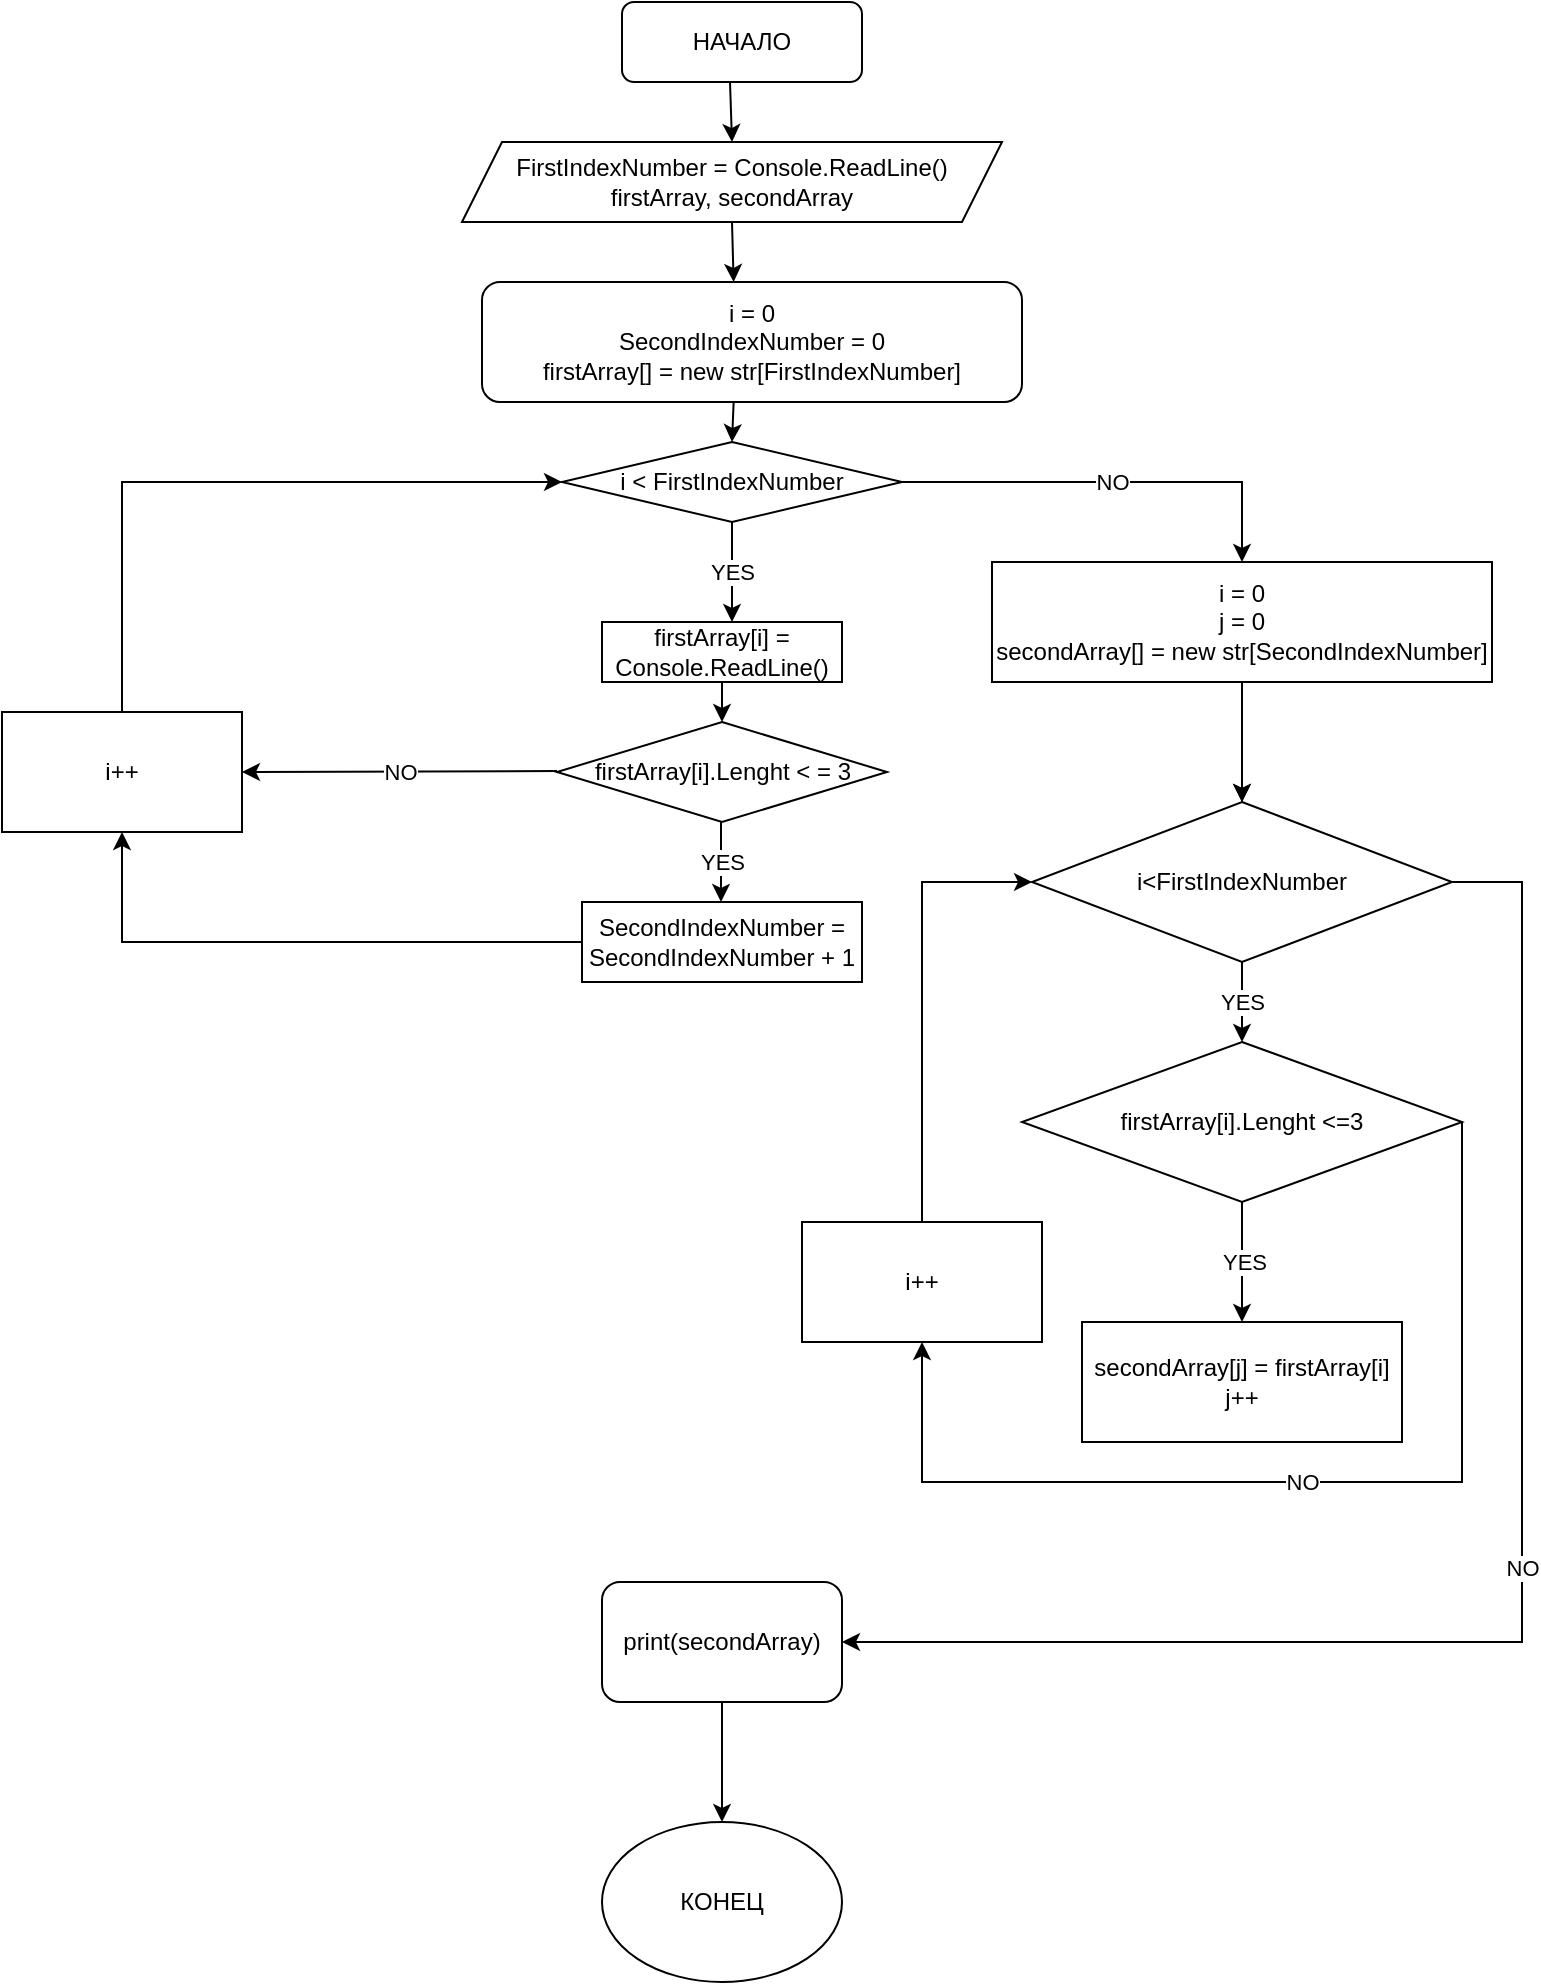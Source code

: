 <mxfile version="18.1.3" type="device"><diagram id="C5RBs43oDa-KdzZeNtuy" name="Page-1"><mxGraphModel dx="920" dy="865" grid="1" gridSize="10" guides="1" tooltips="1" connect="1" arrows="1" fold="1" page="1" pageScale="1" pageWidth="827" pageHeight="1169" math="0" shadow="0"><root><mxCell id="WIyWlLk6GJQsqaUBKTNV-0"/><mxCell id="WIyWlLk6GJQsqaUBKTNV-1" parent="WIyWlLk6GJQsqaUBKTNV-0"/><mxCell id="WIyWlLk6GJQsqaUBKTNV-3" value="НАЧАЛО" style="rounded=1;whiteSpace=wrap;html=1;fontSize=12;glass=0;strokeWidth=1;shadow=0;" parent="WIyWlLk6GJQsqaUBKTNV-1" vertex="1"><mxGeometry x="350" width="120" height="40" as="geometry"/></mxCell><mxCell id="q2N4tprXQQfWUQHCzVEU-0" value="FirstIndexNumber = Console.ReadLine()&lt;br&gt;firstArray, secondArray" style="shape=parallelogram;perimeter=parallelogramPerimeter;whiteSpace=wrap;html=1;fixedSize=1;" vertex="1" parent="WIyWlLk6GJQsqaUBKTNV-1"><mxGeometry x="270" y="70" width="270" height="40" as="geometry"/></mxCell><mxCell id="q2N4tprXQQfWUQHCzVEU-1" value="i = 0&lt;br&gt;SecondIndexNumber = 0&lt;br&gt;firstArray[] = new str[FirstIndexNumber]" style="rounded=1;whiteSpace=wrap;html=1;" vertex="1" parent="WIyWlLk6GJQsqaUBKTNV-1"><mxGeometry x="280" y="140" width="270" height="60" as="geometry"/></mxCell><mxCell id="q2N4tprXQQfWUQHCzVEU-2" value="КОНЕЦ" style="ellipse;whiteSpace=wrap;html=1;" vertex="1" parent="WIyWlLk6GJQsqaUBKTNV-1"><mxGeometry x="340" y="910" width="120" height="80" as="geometry"/></mxCell><mxCell id="q2N4tprXQQfWUQHCzVEU-3" value="" style="endArrow=classic;html=1;rounded=0;exitX=0.5;exitY=1;exitDx=0;exitDy=0;entryX=0.466;entryY=0;entryDx=0;entryDy=0;entryPerimeter=0;" edge="1" parent="WIyWlLk6GJQsqaUBKTNV-1" source="q2N4tprXQQfWUQHCzVEU-0" target="q2N4tprXQQfWUQHCzVEU-1"><mxGeometry width="50" height="50" relative="1" as="geometry"><mxPoint x="320" y="430" as="sourcePoint"/><mxPoint x="370" y="380" as="targetPoint"/></mxGeometry></mxCell><mxCell id="q2N4tprXQQfWUQHCzVEU-4" value="" style="endArrow=classic;html=1;rounded=0;exitX=0.45;exitY=1;exitDx=0;exitDy=0;exitPerimeter=0;entryX=0.5;entryY=0;entryDx=0;entryDy=0;" edge="1" parent="WIyWlLk6GJQsqaUBKTNV-1" source="WIyWlLk6GJQsqaUBKTNV-3" target="q2N4tprXQQfWUQHCzVEU-0"><mxGeometry width="50" height="50" relative="1" as="geometry"><mxPoint x="320" y="430" as="sourcePoint"/><mxPoint x="370" y="380" as="targetPoint"/></mxGeometry></mxCell><mxCell id="q2N4tprXQQfWUQHCzVEU-5" value="i &amp;lt; FirstIndexNumber" style="rhombus;whiteSpace=wrap;html=1;" vertex="1" parent="WIyWlLk6GJQsqaUBKTNV-1"><mxGeometry x="320" y="220" width="170" height="40" as="geometry"/></mxCell><mxCell id="q2N4tprXQQfWUQHCzVEU-6" value="" style="endArrow=classic;html=1;rounded=0;exitX=0.466;exitY=1;exitDx=0;exitDy=0;exitPerimeter=0;entryX=0.5;entryY=0;entryDx=0;entryDy=0;" edge="1" parent="WIyWlLk6GJQsqaUBKTNV-1" source="q2N4tprXQQfWUQHCzVEU-1" target="q2N4tprXQQfWUQHCzVEU-5"><mxGeometry width="50" height="50" relative="1" as="geometry"><mxPoint x="280" y="430" as="sourcePoint"/><mxPoint x="330" y="380" as="targetPoint"/></mxGeometry></mxCell><mxCell id="q2N4tprXQQfWUQHCzVEU-7" value="YES" style="endArrow=classic;html=1;rounded=0;exitX=0.5;exitY=1;exitDx=0;exitDy=0;" edge="1" parent="WIyWlLk6GJQsqaUBKTNV-1" source="q2N4tprXQQfWUQHCzVEU-5"><mxGeometry width="50" height="50" relative="1" as="geometry"><mxPoint x="280" y="430" as="sourcePoint"/><mxPoint x="405" y="310" as="targetPoint"/></mxGeometry></mxCell><mxCell id="q2N4tprXQQfWUQHCzVEU-11" value="firstArray[i] = Console.ReadLine()" style="rounded=0;whiteSpace=wrap;html=1;" vertex="1" parent="WIyWlLk6GJQsqaUBKTNV-1"><mxGeometry x="340" y="310" width="120" height="30" as="geometry"/></mxCell><mxCell id="q2N4tprXQQfWUQHCzVEU-12" value="firstArray[i].Lenght &amp;lt; = 3" style="rhombus;whiteSpace=wrap;html=1;" vertex="1" parent="WIyWlLk6GJQsqaUBKTNV-1"><mxGeometry x="317.5" y="360" width="165" height="50" as="geometry"/></mxCell><mxCell id="q2N4tprXQQfWUQHCzVEU-13" value="" style="endArrow=classic;html=1;rounded=0;exitX=0.5;exitY=1;exitDx=0;exitDy=0;entryX=0.5;entryY=0;entryDx=0;entryDy=0;" edge="1" parent="WIyWlLk6GJQsqaUBKTNV-1" source="q2N4tprXQQfWUQHCzVEU-11" target="q2N4tprXQQfWUQHCzVEU-12"><mxGeometry width="50" height="50" relative="1" as="geometry"><mxPoint x="280" y="450" as="sourcePoint"/><mxPoint x="330" y="400" as="targetPoint"/></mxGeometry></mxCell><mxCell id="q2N4tprXQQfWUQHCzVEU-14" value="YES" style="endArrow=classic;html=1;rounded=0;" edge="1" parent="WIyWlLk6GJQsqaUBKTNV-1"><mxGeometry width="50" height="50" relative="1" as="geometry"><mxPoint x="399.5" y="410" as="sourcePoint"/><mxPoint x="399.5" y="450" as="targetPoint"/><Array as="points"><mxPoint x="399.5" y="440"/></Array></mxGeometry></mxCell><mxCell id="q2N4tprXQQfWUQHCzVEU-15" value="NO" style="endArrow=classic;html=1;rounded=0;" edge="1" parent="WIyWlLk6GJQsqaUBKTNV-1"><mxGeometry width="50" height="50" relative="1" as="geometry"><mxPoint x="317.5" y="384.5" as="sourcePoint"/><mxPoint x="160" y="385" as="targetPoint"/><Array as="points"/></mxGeometry></mxCell><mxCell id="q2N4tprXQQfWUQHCzVEU-16" value="SecondIndexNumber = SecondIndexNumber + 1" style="rounded=0;whiteSpace=wrap;html=1;" vertex="1" parent="WIyWlLk6GJQsqaUBKTNV-1"><mxGeometry x="330" y="450" width="140" height="40" as="geometry"/></mxCell><mxCell id="q2N4tprXQQfWUQHCzVEU-18" value="i++" style="rounded=0;whiteSpace=wrap;html=1;" vertex="1" parent="WIyWlLk6GJQsqaUBKTNV-1"><mxGeometry x="40" y="355" width="120" height="60" as="geometry"/></mxCell><mxCell id="q2N4tprXQQfWUQHCzVEU-19" value="" style="endArrow=classic;html=1;rounded=0;exitX=0;exitY=0.5;exitDx=0;exitDy=0;entryX=0.5;entryY=1;entryDx=0;entryDy=0;" edge="1" parent="WIyWlLk6GJQsqaUBKTNV-1" source="q2N4tprXQQfWUQHCzVEU-16" target="q2N4tprXQQfWUQHCzVEU-18"><mxGeometry width="50" height="50" relative="1" as="geometry"><mxPoint x="370" y="420" as="sourcePoint"/><mxPoint x="40" y="470" as="targetPoint"/><Array as="points"><mxPoint x="100" y="470"/></Array></mxGeometry></mxCell><mxCell id="q2N4tprXQQfWUQHCzVEU-20" value="" style="endArrow=classic;html=1;rounded=0;exitX=0.5;exitY=0;exitDx=0;exitDy=0;entryX=0;entryY=0.5;entryDx=0;entryDy=0;" edge="1" parent="WIyWlLk6GJQsqaUBKTNV-1" source="q2N4tprXQQfWUQHCzVEU-18" target="q2N4tprXQQfWUQHCzVEU-5"><mxGeometry width="50" height="50" relative="1" as="geometry"><mxPoint x="370" y="420" as="sourcePoint"/><mxPoint x="100" y="200" as="targetPoint"/><Array as="points"><mxPoint x="100" y="240"/></Array></mxGeometry></mxCell><mxCell id="q2N4tprXQQfWUQHCzVEU-21" value="NO" style="endArrow=classic;html=1;rounded=0;exitX=1;exitY=0.5;exitDx=0;exitDy=0;entryX=0.5;entryY=0;entryDx=0;entryDy=0;" edge="1" parent="WIyWlLk6GJQsqaUBKTNV-1" source="q2N4tprXQQfWUQHCzVEU-5" target="q2N4tprXQQfWUQHCzVEU-22"><mxGeometry width="50" height="50" relative="1" as="geometry"><mxPoint x="570" y="290" as="sourcePoint"/><mxPoint x="640" y="280" as="targetPoint"/><Array as="points"><mxPoint x="660" y="240"/></Array></mxGeometry></mxCell><mxCell id="q2N4tprXQQfWUQHCzVEU-35" value="" style="edgeStyle=orthogonalEdgeStyle;rounded=0;orthogonalLoop=1;jettySize=auto;html=1;" edge="1" parent="WIyWlLk6GJQsqaUBKTNV-1" source="q2N4tprXQQfWUQHCzVEU-22" target="q2N4tprXQQfWUQHCzVEU-24"><mxGeometry relative="1" as="geometry"/></mxCell><mxCell id="q2N4tprXQQfWUQHCzVEU-22" value="i = 0&lt;br&gt;j = 0&lt;br&gt;secondArray[] = new str[SecondIndexNumber]" style="rounded=0;whiteSpace=wrap;html=1;" vertex="1" parent="WIyWlLk6GJQsqaUBKTNV-1"><mxGeometry x="535" y="280" width="250" height="60" as="geometry"/></mxCell><mxCell id="q2N4tprXQQfWUQHCzVEU-23" value="" style="endArrow=classic;html=1;rounded=0;entryX=0.5;entryY=0;entryDx=0;entryDy=0;exitX=0.5;exitY=1;exitDx=0;exitDy=0;" edge="1" parent="WIyWlLk6GJQsqaUBKTNV-1" source="q2N4tprXQQfWUQHCzVEU-22" target="q2N4tprXQQfWUQHCzVEU-24"><mxGeometry width="50" height="50" relative="1" as="geometry"><mxPoint x="640" y="340" as="sourcePoint"/><mxPoint x="680" y="400" as="targetPoint"/></mxGeometry></mxCell><mxCell id="q2N4tprXQQfWUQHCzVEU-24" value="i&amp;lt;FirstIndexNumber" style="rhombus;whiteSpace=wrap;html=1;" vertex="1" parent="WIyWlLk6GJQsqaUBKTNV-1"><mxGeometry x="555" y="400" width="210" height="80" as="geometry"/></mxCell><mxCell id="q2N4tprXQQfWUQHCzVEU-25" value="YES" style="endArrow=classic;html=1;rounded=0;exitX=0.5;exitY=1;exitDx=0;exitDy=0;" edge="1" parent="WIyWlLk6GJQsqaUBKTNV-1" source="q2N4tprXQQfWUQHCzVEU-24" target="q2N4tprXQQfWUQHCzVEU-26"><mxGeometry width="50" height="50" relative="1" as="geometry"><mxPoint x="679.5" y="480" as="sourcePoint"/><mxPoint x="679.5" y="540" as="targetPoint"/></mxGeometry></mxCell><mxCell id="q2N4tprXQQfWUQHCzVEU-26" value="firstArray[i].Lenght &amp;lt;=3" style="rhombus;whiteSpace=wrap;html=1;" vertex="1" parent="WIyWlLk6GJQsqaUBKTNV-1"><mxGeometry x="550" y="520" width="220" height="80" as="geometry"/></mxCell><mxCell id="q2N4tprXQQfWUQHCzVEU-27" value="YES" style="endArrow=classic;html=1;rounded=0;exitX=0.5;exitY=1;exitDx=0;exitDy=0;entryX=0.5;entryY=0;entryDx=0;entryDy=0;" edge="1" parent="WIyWlLk6GJQsqaUBKTNV-1" source="q2N4tprXQQfWUQHCzVEU-26" target="q2N4tprXQQfWUQHCzVEU-28"><mxGeometry y="1" width="50" height="50" relative="1" as="geometry"><mxPoint x="670" y="600" as="sourcePoint"/><mxPoint x="670" y="660" as="targetPoint"/><Array as="points"/><mxPoint as="offset"/></mxGeometry></mxCell><mxCell id="q2N4tprXQQfWUQHCzVEU-28" value="secondArray[j] = firstArray[i]&lt;br&gt;j++" style="rounded=0;whiteSpace=wrap;html=1;" vertex="1" parent="WIyWlLk6GJQsqaUBKTNV-1"><mxGeometry x="580" y="660" width="160" height="60" as="geometry"/></mxCell><mxCell id="q2N4tprXQQfWUQHCzVEU-29" value="NO" style="endArrow=classic;html=1;rounded=0;exitX=1;exitY=0.5;exitDx=0;exitDy=0;entryX=0.5;entryY=1;entryDx=0;entryDy=0;" edge="1" parent="WIyWlLk6GJQsqaUBKTNV-1" source="q2N4tprXQQfWUQHCzVEU-26" target="q2N4tprXQQfWUQHCzVEU-30"><mxGeometry width="50" height="50" relative="1" as="geometry"><mxPoint x="810" y="580" as="sourcePoint"/><mxPoint x="400" y="680" as="targetPoint"/><Array as="points"><mxPoint x="770" y="560"/><mxPoint x="770" y="740"/><mxPoint x="500" y="740"/></Array></mxGeometry></mxCell><mxCell id="q2N4tprXQQfWUQHCzVEU-30" value="i++" style="rounded=0;whiteSpace=wrap;html=1;" vertex="1" parent="WIyWlLk6GJQsqaUBKTNV-1"><mxGeometry x="440" y="610" width="120" height="60" as="geometry"/></mxCell><mxCell id="q2N4tprXQQfWUQHCzVEU-31" value="" style="endArrow=classic;html=1;rounded=0;exitX=0.5;exitY=0;exitDx=0;exitDy=0;entryX=0;entryY=0.5;entryDx=0;entryDy=0;" edge="1" parent="WIyWlLk6GJQsqaUBKTNV-1" source="q2N4tprXQQfWUQHCzVEU-30" target="q2N4tprXQQfWUQHCzVEU-24"><mxGeometry width="50" height="50" relative="1" as="geometry"><mxPoint x="370" y="570" as="sourcePoint"/><mxPoint x="500" y="370" as="targetPoint"/><Array as="points"><mxPoint x="500" y="560"/><mxPoint x="500" y="440"/></Array></mxGeometry></mxCell><mxCell id="q2N4tprXQQfWUQHCzVEU-32" value="NO" style="endArrow=classic;html=1;rounded=0;exitX=1;exitY=0.5;exitDx=0;exitDy=0;entryX=1;entryY=0.5;entryDx=0;entryDy=0;" edge="1" parent="WIyWlLk6GJQsqaUBKTNV-1" source="q2N4tprXQQfWUQHCzVEU-24" target="q2N4tprXQQfWUQHCzVEU-33"><mxGeometry width="50" height="50" relative="1" as="geometry"><mxPoint x="370" y="570" as="sourcePoint"/><mxPoint x="800" y="910" as="targetPoint"/><Array as="points"><mxPoint x="800" y="440"/><mxPoint x="800" y="820"/></Array></mxGeometry></mxCell><mxCell id="q2N4tprXQQfWUQHCzVEU-33" value="print(secondArray)" style="rounded=1;whiteSpace=wrap;html=1;" vertex="1" parent="WIyWlLk6GJQsqaUBKTNV-1"><mxGeometry x="340" y="790" width="120" height="60" as="geometry"/></mxCell><mxCell id="q2N4tprXQQfWUQHCzVEU-34" value="" style="endArrow=classic;html=1;rounded=0;exitX=0.5;exitY=1;exitDx=0;exitDy=0;entryX=0.5;entryY=0;entryDx=0;entryDy=0;" edge="1" parent="WIyWlLk6GJQsqaUBKTNV-1" source="q2N4tprXQQfWUQHCzVEU-33" target="q2N4tprXQQfWUQHCzVEU-2"><mxGeometry width="50" height="50" relative="1" as="geometry"><mxPoint x="370" y="670" as="sourcePoint"/><mxPoint x="420" y="620" as="targetPoint"/></mxGeometry></mxCell></root></mxGraphModel></diagram></mxfile>